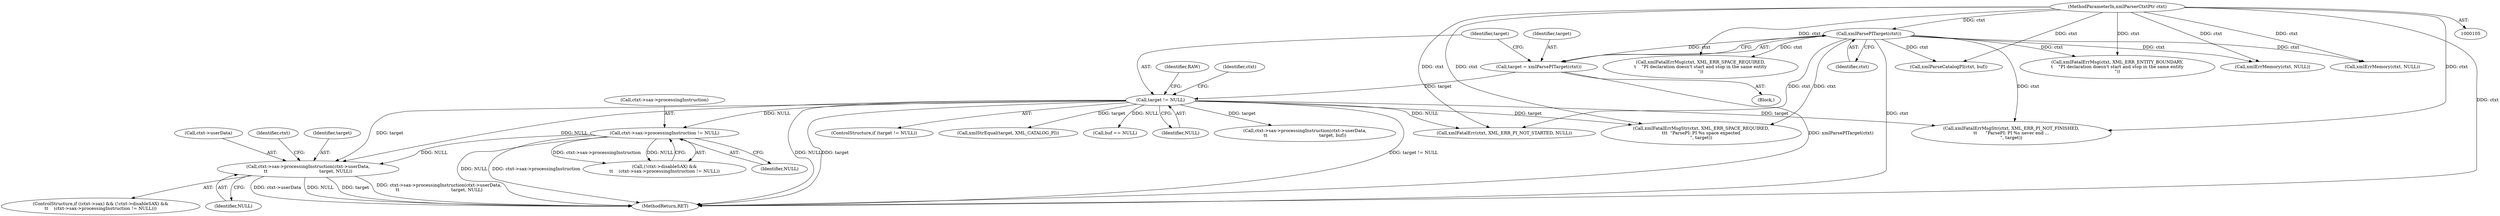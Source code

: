 digraph "0_Chrome_d0947db40187f4708c58e64cbd6013faf9eddeed_30@pointer" {
"1000206" [label="(Call,ctxt->sax->processingInstruction(ctxt->userData,\n\t\t                                     target, NULL))"];
"1000162" [label="(Call,target != NULL)"];
"1000157" [label="(Call,target = xmlParsePITarget(ctxt))"];
"1000159" [label="(Call,xmlParsePITarget(ctxt))"];
"1000106" [label="(MethodParameterIn,xmlParserCtxtPtr ctxt)"];
"1000199" [label="(Call,ctxt->sax->processingInstruction != NULL)"];
"1000436" [label="(Call,ctxt->sax->processingInstruction(ctxt->userData,\n\t\t                                     target, buf))"];
"1000385" [label="(Call,xmlFatalErrMsg(ctxt, XML_ERR_SPACE_REQUIRED,\n\t    \"PI declaration doesn't start and stop in the same entity\n\"))"];
"1000446" [label="(Call,xmlFatalErr(ctxt, XML_ERR_PI_NOT_STARTED, NULL))"];
"1000137" [label="(Block,)"];
"1000371" [label="(Call,xmlFatalErrMsgStr(ctxt, XML_ERR_PI_NOT_FINISHED,\n\t\t      \"ParsePI: PI %s never end ...\n\", target))"];
"1000194" [label="(Call,(!ctxt->disableSAX) &&\n\t\t    (ctxt->sax->processingInstruction != NULL))"];
"1000215" [label="(Identifier,ctxt)"];
"1000416" [label="(Call,xmlParseCatalogPI(ctxt, buf))"];
"1000206" [label="(Call,ctxt->sax->processingInstruction(ctxt->userData,\n\t\t                                     target, NULL))"];
"1000157" [label="(Call,target = xmlParsePITarget(ctxt))"];
"1000205" [label="(Identifier,NULL)"];
"1000210" [label="(Identifier,target)"];
"1000189" [label="(ControlStructure,if ((ctxt->sax) && (!ctxt->disableSAX) &&\n\t\t    (ctxt->sax->processingInstruction != NULL)))"];
"1000161" [label="(ControlStructure,if (target != NULL))"];
"1000164" [label="(Identifier,NULL)"];
"1000160" [label="(Identifier,ctxt)"];
"1000169" [label="(Identifier,RAW)"];
"1000200" [label="(Call,ctxt->sax->processingInstruction)"];
"1000211" [label="(Identifier,NULL)"];
"1000183" [label="(Call,xmlFatalErrMsg(ctxt, XML_ERR_ENTITY_BOUNDARY,\n\t    \"PI declaration doesn't start and stop in the same entity\n\"))"];
"1000207" [label="(Call,ctxt->userData)"];
"1000461" [label="(MethodReturn,RET)"];
"1000159" [label="(Call,xmlParsePITarget(ctxt))"];
"1000162" [label="(Call,target != NULL)"];
"1000255" [label="(Call,xmlFatalErrMsgStr(ctxt, XML_ERR_SPACE_REQUIRED,\n\t\t\t  \"ParsePI: PI %s space expected\n\", target))"];
"1000304" [label="(Call,xmlErrMemory(ctxt, NULL))"];
"1000163" [label="(Identifier,target)"];
"1000106" [label="(MethodParameterIn,xmlParserCtxtPtr ctxt)"];
"1000400" [label="(Call,xmlStrEqual(target, XML_CATALOG_PI))"];
"1000238" [label="(Call,xmlErrMemory(ctxt, NULL))"];
"1000447" [label="(Identifier,ctxt)"];
"1000234" [label="(Call,buf == NULL)"];
"1000158" [label="(Identifier,target)"];
"1000199" [label="(Call,ctxt->sax->processingInstruction != NULL)"];
"1000206" -> "1000189"  [label="AST: "];
"1000206" -> "1000211"  [label="CFG: "];
"1000207" -> "1000206"  [label="AST: "];
"1000210" -> "1000206"  [label="AST: "];
"1000211" -> "1000206"  [label="AST: "];
"1000215" -> "1000206"  [label="CFG: "];
"1000206" -> "1000461"  [label="DDG: target"];
"1000206" -> "1000461"  [label="DDG: ctxt->sax->processingInstruction(ctxt->userData,\n\t\t                                     target, NULL)"];
"1000206" -> "1000461"  [label="DDG: ctxt->userData"];
"1000206" -> "1000461"  [label="DDG: NULL"];
"1000162" -> "1000206"  [label="DDG: target"];
"1000162" -> "1000206"  [label="DDG: NULL"];
"1000199" -> "1000206"  [label="DDG: NULL"];
"1000162" -> "1000161"  [label="AST: "];
"1000162" -> "1000164"  [label="CFG: "];
"1000163" -> "1000162"  [label="AST: "];
"1000164" -> "1000162"  [label="AST: "];
"1000169" -> "1000162"  [label="CFG: "];
"1000447" -> "1000162"  [label="CFG: "];
"1000162" -> "1000461"  [label="DDG: NULL"];
"1000162" -> "1000461"  [label="DDG: target"];
"1000162" -> "1000461"  [label="DDG: target != NULL"];
"1000157" -> "1000162"  [label="DDG: target"];
"1000162" -> "1000199"  [label="DDG: NULL"];
"1000162" -> "1000234"  [label="DDG: NULL"];
"1000162" -> "1000255"  [label="DDG: target"];
"1000162" -> "1000371"  [label="DDG: target"];
"1000162" -> "1000400"  [label="DDG: target"];
"1000162" -> "1000436"  [label="DDG: target"];
"1000162" -> "1000446"  [label="DDG: NULL"];
"1000157" -> "1000137"  [label="AST: "];
"1000157" -> "1000159"  [label="CFG: "];
"1000158" -> "1000157"  [label="AST: "];
"1000159" -> "1000157"  [label="AST: "];
"1000163" -> "1000157"  [label="CFG: "];
"1000157" -> "1000461"  [label="DDG: xmlParsePITarget(ctxt)"];
"1000159" -> "1000157"  [label="DDG: ctxt"];
"1000159" -> "1000160"  [label="CFG: "];
"1000160" -> "1000159"  [label="AST: "];
"1000159" -> "1000461"  [label="DDG: ctxt"];
"1000106" -> "1000159"  [label="DDG: ctxt"];
"1000159" -> "1000183"  [label="DDG: ctxt"];
"1000159" -> "1000238"  [label="DDG: ctxt"];
"1000159" -> "1000255"  [label="DDG: ctxt"];
"1000159" -> "1000304"  [label="DDG: ctxt"];
"1000159" -> "1000371"  [label="DDG: ctxt"];
"1000159" -> "1000385"  [label="DDG: ctxt"];
"1000159" -> "1000416"  [label="DDG: ctxt"];
"1000159" -> "1000446"  [label="DDG: ctxt"];
"1000106" -> "1000105"  [label="AST: "];
"1000106" -> "1000461"  [label="DDG: ctxt"];
"1000106" -> "1000183"  [label="DDG: ctxt"];
"1000106" -> "1000238"  [label="DDG: ctxt"];
"1000106" -> "1000255"  [label="DDG: ctxt"];
"1000106" -> "1000304"  [label="DDG: ctxt"];
"1000106" -> "1000371"  [label="DDG: ctxt"];
"1000106" -> "1000385"  [label="DDG: ctxt"];
"1000106" -> "1000416"  [label="DDG: ctxt"];
"1000106" -> "1000446"  [label="DDG: ctxt"];
"1000199" -> "1000194"  [label="AST: "];
"1000199" -> "1000205"  [label="CFG: "];
"1000200" -> "1000199"  [label="AST: "];
"1000205" -> "1000199"  [label="AST: "];
"1000194" -> "1000199"  [label="CFG: "];
"1000199" -> "1000461"  [label="DDG: ctxt->sax->processingInstruction"];
"1000199" -> "1000461"  [label="DDG: NULL"];
"1000199" -> "1000194"  [label="DDG: ctxt->sax->processingInstruction"];
"1000199" -> "1000194"  [label="DDG: NULL"];
}
